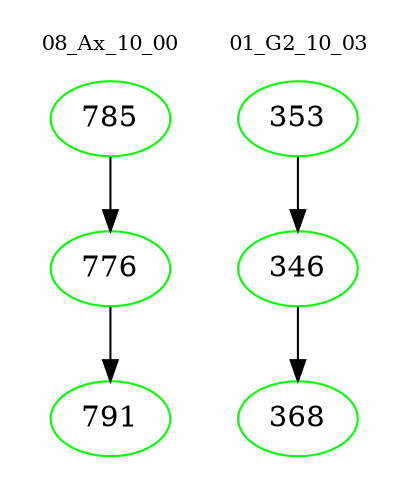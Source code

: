 digraph{
subgraph cluster_0 {
color = white
label = "08_Ax_10_00";
fontsize=10;
T0_785 [label="785", color="green"]
T0_785 -> T0_776 [color="black"]
T0_776 [label="776", color="green"]
T0_776 -> T0_791 [color="black"]
T0_791 [label="791", color="green"]
}
subgraph cluster_1 {
color = white
label = "01_G2_10_03";
fontsize=10;
T1_353 [label="353", color="green"]
T1_353 -> T1_346 [color="black"]
T1_346 [label="346", color="green"]
T1_346 -> T1_368 [color="black"]
T1_368 [label="368", color="green"]
}
}
